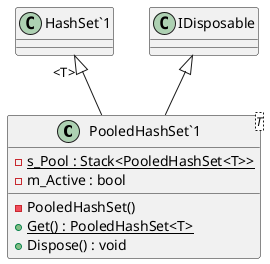 @startuml
class "PooledHashSet`1"<T> {
    {static} - s_Pool : Stack<PooledHashSet<T>>
    - m_Active : bool
    - PooledHashSet()
    + {static} Get() : PooledHashSet<T>
    + Dispose() : void
}
"HashSet`1" "<T>" <|-- "PooledHashSet`1"
IDisposable <|-- "PooledHashSet`1"
@enduml
